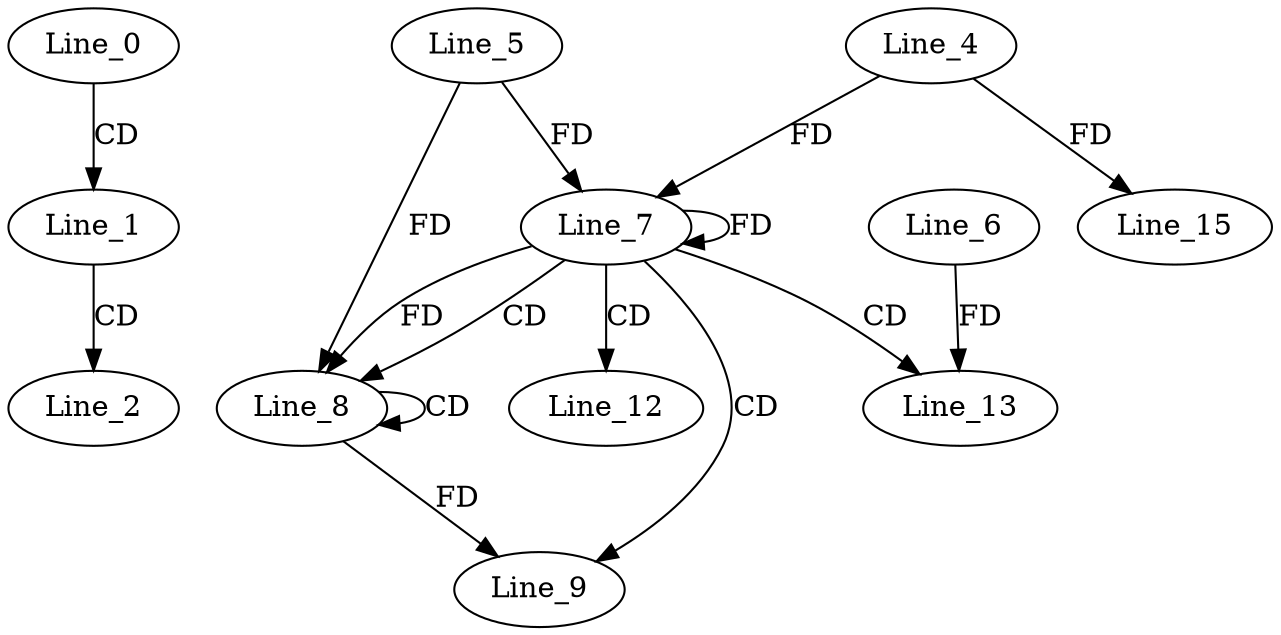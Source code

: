digraph G {
  Line_0;
  Line_1;
  Line_2;
  Line_7;
  Line_5;
  Line_7;
  Line_4;
  Line_7;
  Line_8;
  Line_8;
  Line_9;
  Line_12;
  Line_13;
  Line_6;
  Line_15;
  Line_0 -> Line_1 [ label="CD" ];
  Line_1 -> Line_2 [ label="CD" ];
  Line_7 -> Line_7 [ label="FD" ];
  Line_5 -> Line_7 [ label="FD" ];
  Line_4 -> Line_7 [ label="FD" ];
  Line_7 -> Line_8 [ label="CD" ];
  Line_8 -> Line_8 [ label="CD" ];
  Line_7 -> Line_8 [ label="FD" ];
  Line_5 -> Line_8 [ label="FD" ];
  Line_7 -> Line_9 [ label="CD" ];
  Line_8 -> Line_9 [ label="FD" ];
  Line_7 -> Line_12 [ label="CD" ];
  Line_7 -> Line_13 [ label="CD" ];
  Line_6 -> Line_13 [ label="FD" ];
  Line_4 -> Line_15 [ label="FD" ];
}
